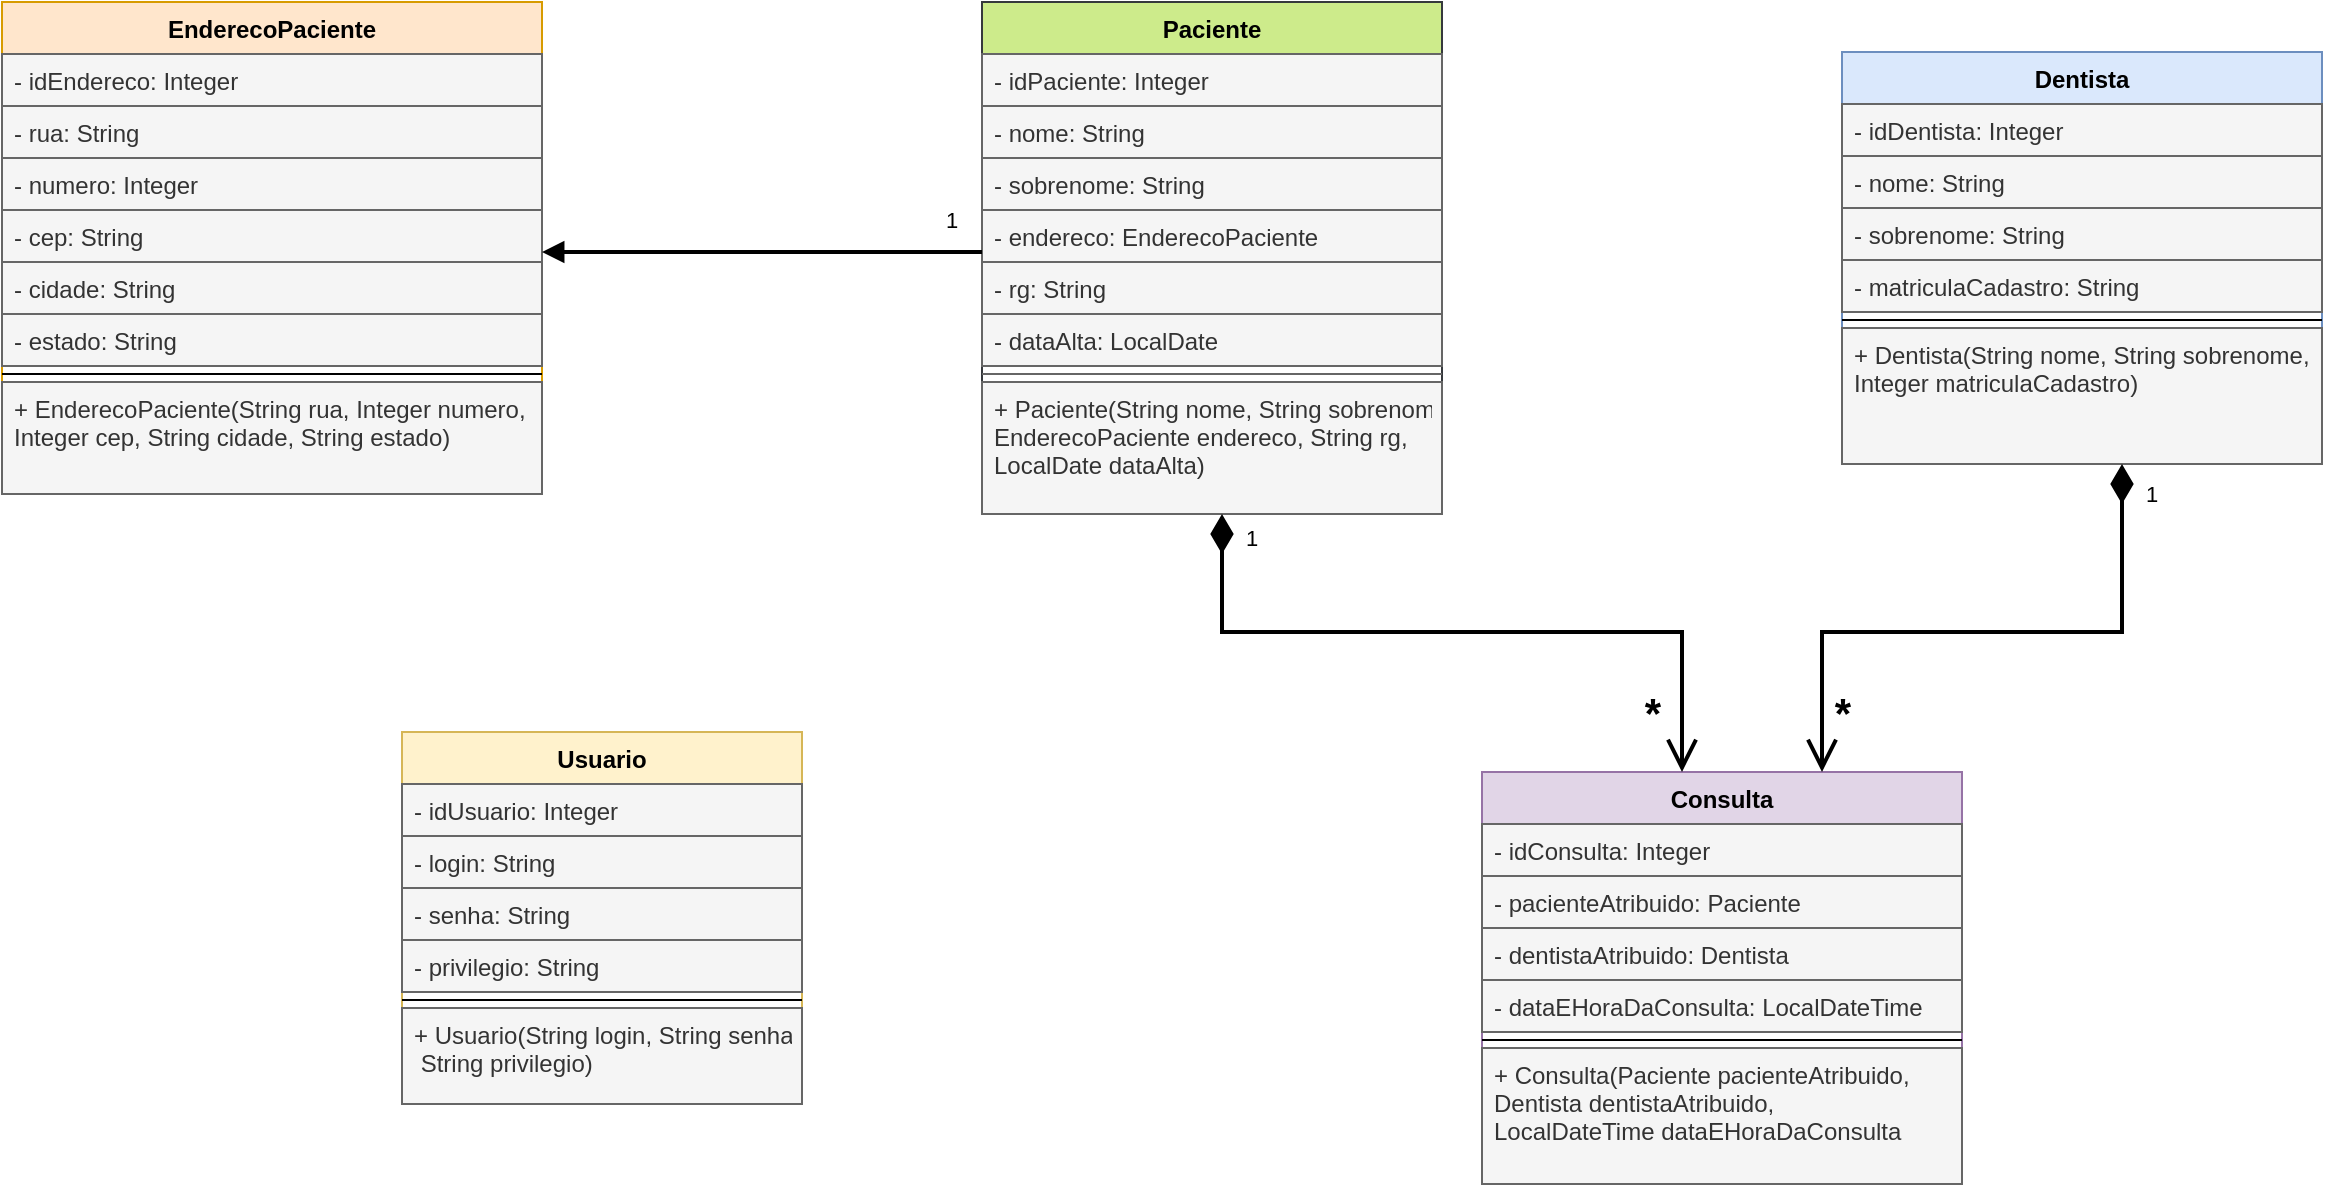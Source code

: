 <mxfile version="20.2.3" type="device"><diagram name="checkPoint" id="0783ab3e-0a74-02c8-0abd-f7b4e66b4bec"><mxGraphModel dx="2412" dy="729" grid="1" gridSize="10" guides="1" tooltips="1" connect="1" arrows="1" fold="1" page="1" pageScale="1" pageWidth="850" pageHeight="1100" background="none" math="0" shadow="0"><root><mxCell id="0"/><mxCell id="1" parent="0"/><mxCell id="_iS3uIck-oqJFIhpEiwa-1" value="Dentista" style="swimlane;fontStyle=1;align=center;verticalAlign=top;childLayout=stackLayout;horizontal=1;startSize=26;horizontalStack=0;resizeParent=1;resizeParentMax=0;resizeLast=0;collapsible=1;marginBottom=0;fillColor=#dae8fc;strokeColor=#6c8ebf;" parent="1" vertex="1"><mxGeometry x="520" y="280" width="240" height="206" as="geometry"/></mxCell><mxCell id="QeN1P3IJ45z95Rlk3Sir-3" value="- idDentista: Integer&#10;" style="text;align=left;verticalAlign=top;spacingLeft=4;spacingRight=4;overflow=hidden;rotatable=0;points=[[0,0.5],[1,0.5]];portConstraint=eastwest;fillColor=#f5f5f5;strokeColor=#666666;fontColor=#333333;" parent="_iS3uIck-oqJFIhpEiwa-1" vertex="1"><mxGeometry y="26" width="240" height="26" as="geometry"/></mxCell><mxCell id="_iS3uIck-oqJFIhpEiwa-2" value="- nome: String" style="text;align=left;verticalAlign=top;spacingLeft=4;spacingRight=4;overflow=hidden;rotatable=0;points=[[0,0.5],[1,0.5]];portConstraint=eastwest;fillColor=#f5f5f5;strokeColor=#666666;fontColor=#333333;" parent="_iS3uIck-oqJFIhpEiwa-1" vertex="1"><mxGeometry y="52" width="240" height="26" as="geometry"/></mxCell><mxCell id="_iS3uIck-oqJFIhpEiwa-5" value="- sobrenome: String" style="text;strokeColor=#666666;fillColor=#f5f5f5;align=left;verticalAlign=top;spacingLeft=4;spacingRight=4;overflow=hidden;rotatable=0;points=[[0,0.5],[1,0.5]];portConstraint=eastwest;fontColor=#333333;" parent="_iS3uIck-oqJFIhpEiwa-1" vertex="1"><mxGeometry y="78" width="240" height="26" as="geometry"/></mxCell><mxCell id="_iS3uIck-oqJFIhpEiwa-6" value="- matriculaCadastro: String" style="text;strokeColor=#666666;fillColor=#f5f5f5;align=left;verticalAlign=top;spacingLeft=4;spacingRight=4;overflow=hidden;rotatable=0;points=[[0,0.5],[1,0.5]];portConstraint=eastwest;fontColor=#333333;" parent="_iS3uIck-oqJFIhpEiwa-1" vertex="1"><mxGeometry y="104" width="240" height="26" as="geometry"/></mxCell><mxCell id="_iS3uIck-oqJFIhpEiwa-3" value="" style="line;strokeWidth=1;fillColor=none;align=left;verticalAlign=middle;spacingTop=-1;spacingLeft=3;spacingRight=3;rotatable=0;labelPosition=right;points=[];portConstraint=eastwest;" parent="_iS3uIck-oqJFIhpEiwa-1" vertex="1"><mxGeometry y="130" width="240" height="8" as="geometry"/></mxCell><mxCell id="_iS3uIck-oqJFIhpEiwa-4" value="+ Dentista(String nome, String sobrenome, &#10;Integer matriculaCadastro)" style="text;strokeColor=#666666;fillColor=#f5f5f5;align=left;verticalAlign=top;spacingLeft=4;spacingRight=4;overflow=hidden;rotatable=0;points=[[0,0.5],[1,0.5]];portConstraint=eastwest;fontColor=#333333;" parent="_iS3uIck-oqJFIhpEiwa-1" vertex="1"><mxGeometry y="138" width="240" height="68" as="geometry"/></mxCell><mxCell id="_iS3uIck-oqJFIhpEiwa-7" value="Paciente" style="swimlane;fontStyle=1;align=center;verticalAlign=top;childLayout=stackLayout;horizontal=1;startSize=26;horizontalStack=0;resizeParent=1;resizeParentMax=0;resizeLast=0;collapsible=1;marginBottom=0;fillColor=#cdeb8b;strokeColor=#36393d;" parent="1" vertex="1"><mxGeometry x="90" y="255" width="230" height="256" as="geometry"/></mxCell><mxCell id="QeN1P3IJ45z95Rlk3Sir-2" value="- idPaciente: Integer" style="text;strokeColor=#666666;fillColor=#f5f5f5;align=left;verticalAlign=top;spacingLeft=4;spacingRight=4;overflow=hidden;rotatable=0;points=[[0,0.5],[1,0.5]];portConstraint=eastwest;fontColor=#333333;" parent="_iS3uIck-oqJFIhpEiwa-7" vertex="1"><mxGeometry y="26" width="230" height="26" as="geometry"/></mxCell><mxCell id="_iS3uIck-oqJFIhpEiwa-8" value="- nome: String" style="text;strokeColor=#666666;fillColor=#f5f5f5;align=left;verticalAlign=top;spacingLeft=4;spacingRight=4;overflow=hidden;rotatable=0;points=[[0,0.5],[1,0.5]];portConstraint=eastwest;fontColor=#333333;" parent="_iS3uIck-oqJFIhpEiwa-7" vertex="1"><mxGeometry y="52" width="230" height="26" as="geometry"/></mxCell><mxCell id="_iS3uIck-oqJFIhpEiwa-11" value="- sobrenome: String" style="text;strokeColor=#666666;fillColor=#f5f5f5;align=left;verticalAlign=top;spacingLeft=4;spacingRight=4;overflow=hidden;rotatable=0;points=[[0,0.5],[1,0.5]];portConstraint=eastwest;fontColor=#333333;" parent="_iS3uIck-oqJFIhpEiwa-7" vertex="1"><mxGeometry y="78" width="230" height="26" as="geometry"/></mxCell><mxCell id="_iS3uIck-oqJFIhpEiwa-12" value="- endereco: EnderecoPaciente" style="text;strokeColor=#666666;fillColor=#f5f5f5;align=left;verticalAlign=top;spacingLeft=4;spacingRight=4;overflow=hidden;rotatable=0;points=[[0,0.5],[1,0.5]];portConstraint=eastwest;fontColor=#333333;" parent="_iS3uIck-oqJFIhpEiwa-7" vertex="1"><mxGeometry y="104" width="230" height="26" as="geometry"/></mxCell><mxCell id="_iS3uIck-oqJFIhpEiwa-13" value="- rg: String" style="text;strokeColor=#666666;fillColor=#f5f5f5;align=left;verticalAlign=top;spacingLeft=4;spacingRight=4;overflow=hidden;rotatable=0;points=[[0,0.5],[1,0.5]];portConstraint=eastwest;fontColor=#333333;" parent="_iS3uIck-oqJFIhpEiwa-7" vertex="1"><mxGeometry y="130" width="230" height="26" as="geometry"/></mxCell><mxCell id="_iS3uIck-oqJFIhpEiwa-14" value="- dataAlta: LocalDate" style="text;strokeColor=#666666;fillColor=#f5f5f5;align=left;verticalAlign=top;spacingLeft=4;spacingRight=4;overflow=hidden;rotatable=0;points=[[0,0.5],[1,0.5]];portConstraint=eastwest;fontColor=#333333;" parent="_iS3uIck-oqJFIhpEiwa-7" vertex="1"><mxGeometry y="156" width="230" height="26" as="geometry"/></mxCell><mxCell id="_iS3uIck-oqJFIhpEiwa-9" value="" style="line;strokeWidth=1;fillColor=#f5f5f5;align=left;verticalAlign=middle;spacingTop=-1;spacingLeft=3;spacingRight=3;rotatable=0;labelPosition=right;points=[];portConstraint=eastwest;fontColor=#333333;strokeColor=#666666;" parent="_iS3uIck-oqJFIhpEiwa-7" vertex="1"><mxGeometry y="182" width="230" height="8" as="geometry"/></mxCell><mxCell id="_iS3uIck-oqJFIhpEiwa-10" value="+ Paciente(String nome, String sobrenome, &#10;EnderecoPaciente endereco, String rg, &#10;LocalDate dataAlta)" style="text;strokeColor=#666666;fillColor=#f5f5f5;align=left;verticalAlign=top;spacingLeft=4;spacingRight=4;overflow=hidden;rotatable=0;points=[[0,0.5],[1,0.5]];portConstraint=eastwest;fontColor=#333333;" parent="_iS3uIck-oqJFIhpEiwa-7" vertex="1"><mxGeometry y="190" width="230" height="66" as="geometry"/></mxCell><mxCell id="_iS3uIck-oqJFIhpEiwa-15" value="EnderecoPaciente" style="swimlane;fontStyle=1;align=center;verticalAlign=top;childLayout=stackLayout;horizontal=1;startSize=26;horizontalStack=0;resizeParent=1;resizeParentMax=0;resizeLast=0;collapsible=1;marginBottom=0;fillColor=#ffe6cc;strokeColor=#d79b00;" parent="1" vertex="1"><mxGeometry x="-400" y="255" width="270" height="246" as="geometry"/></mxCell><mxCell id="QeN1P3IJ45z95Rlk3Sir-1" value="- idEndereco: Integer" style="text;strokeColor=#666666;fillColor=#f5f5f5;align=left;verticalAlign=top;spacingLeft=4;spacingRight=4;overflow=hidden;rotatable=0;points=[[0,0.5],[1,0.5]];portConstraint=eastwest;fontColor=#333333;" parent="_iS3uIck-oqJFIhpEiwa-15" vertex="1"><mxGeometry y="26" width="270" height="26" as="geometry"/></mxCell><mxCell id="_iS3uIck-oqJFIhpEiwa-16" value="- rua: String" style="text;strokeColor=#666666;fillColor=#f5f5f5;align=left;verticalAlign=top;spacingLeft=4;spacingRight=4;overflow=hidden;rotatable=0;points=[[0,0.5],[1,0.5]];portConstraint=eastwest;fontColor=#333333;" parent="_iS3uIck-oqJFIhpEiwa-15" vertex="1"><mxGeometry y="52" width="270" height="26" as="geometry"/></mxCell><mxCell id="_iS3uIck-oqJFIhpEiwa-19" value="- numero: Integer" style="text;strokeColor=#666666;fillColor=#f5f5f5;align=left;verticalAlign=top;spacingLeft=4;spacingRight=4;overflow=hidden;rotatable=0;points=[[0,0.5],[1,0.5]];portConstraint=eastwest;fontColor=#333333;" parent="_iS3uIck-oqJFIhpEiwa-15" vertex="1"><mxGeometry y="78" width="270" height="26" as="geometry"/></mxCell><mxCell id="_iS3uIck-oqJFIhpEiwa-20" value="- cep: String" style="text;strokeColor=#666666;fillColor=#f5f5f5;align=left;verticalAlign=top;spacingLeft=4;spacingRight=4;overflow=hidden;rotatable=0;points=[[0,0.5],[1,0.5]];portConstraint=eastwest;fontColor=#333333;" parent="_iS3uIck-oqJFIhpEiwa-15" vertex="1"><mxGeometry y="104" width="270" height="26" as="geometry"/></mxCell><mxCell id="_iS3uIck-oqJFIhpEiwa-21" value="- cidade: String" style="text;strokeColor=#666666;fillColor=#f5f5f5;align=left;verticalAlign=top;spacingLeft=4;spacingRight=4;overflow=hidden;rotatable=0;points=[[0,0.5],[1,0.5]];portConstraint=eastwest;fontColor=#333333;" parent="_iS3uIck-oqJFIhpEiwa-15" vertex="1"><mxGeometry y="130" width="270" height="26" as="geometry"/></mxCell><mxCell id="_iS3uIck-oqJFIhpEiwa-22" value="- estado: String" style="text;strokeColor=#666666;fillColor=#f5f5f5;align=left;verticalAlign=top;spacingLeft=4;spacingRight=4;overflow=hidden;rotatable=0;points=[[0,0.5],[1,0.5]];portConstraint=eastwest;fontColor=#333333;" parent="_iS3uIck-oqJFIhpEiwa-15" vertex="1"><mxGeometry y="156" width="270" height="26" as="geometry"/></mxCell><mxCell id="_iS3uIck-oqJFIhpEiwa-17" value="" style="line;strokeWidth=1;fillColor=none;align=left;verticalAlign=middle;spacingTop=-1;spacingLeft=3;spacingRight=3;rotatable=0;labelPosition=right;points=[];portConstraint=eastwest;" parent="_iS3uIck-oqJFIhpEiwa-15" vertex="1"><mxGeometry y="182" width="270" height="8" as="geometry"/></mxCell><mxCell id="_iS3uIck-oqJFIhpEiwa-18" value="+ EnderecoPaciente(String rua, Integer numero, &#10;Integer cep, String cidade, String estado)" style="text;strokeColor=#666666;fillColor=#f5f5f5;align=left;verticalAlign=top;spacingLeft=4;spacingRight=4;overflow=hidden;rotatable=0;points=[[0,0.5],[1,0.5]];portConstraint=eastwest;fontColor=#333333;" parent="_iS3uIck-oqJFIhpEiwa-15" vertex="1"><mxGeometry y="190" width="270" height="56" as="geometry"/></mxCell><mxCell id="_iS3uIck-oqJFIhpEiwa-23" value="Consulta" style="swimlane;fontStyle=1;align=center;verticalAlign=top;childLayout=stackLayout;horizontal=1;startSize=26;horizontalStack=0;resizeParent=1;resizeParentMax=0;resizeLast=0;collapsible=1;marginBottom=0;fillColor=#e1d5e7;strokeColor=#9673a6;" parent="1" vertex="1"><mxGeometry x="340" y="640" width="240" height="206" as="geometry"/></mxCell><mxCell id="QeN1P3IJ45z95Rlk3Sir-5" value="- idConsulta: Integer" style="text;strokeColor=#666666;fillColor=#f5f5f5;align=left;verticalAlign=top;spacingLeft=4;spacingRight=4;overflow=hidden;rotatable=0;points=[[0,0.5],[1,0.5]];portConstraint=eastwest;fontColor=#333333;" parent="_iS3uIck-oqJFIhpEiwa-23" vertex="1"><mxGeometry y="26" width="240" height="26" as="geometry"/></mxCell><mxCell id="_iS3uIck-oqJFIhpEiwa-24" value="- pacienteAtribuido: Paciente" style="text;strokeColor=#666666;fillColor=#f5f5f5;align=left;verticalAlign=top;spacingLeft=4;spacingRight=4;overflow=hidden;rotatable=0;points=[[0,0.5],[1,0.5]];portConstraint=eastwest;fontColor=#333333;" parent="_iS3uIck-oqJFIhpEiwa-23" vertex="1"><mxGeometry y="52" width="240" height="26" as="geometry"/></mxCell><mxCell id="_iS3uIck-oqJFIhpEiwa-27" value="- dentistaAtribuido: Dentista" style="text;strokeColor=#666666;fillColor=#f5f5f5;align=left;verticalAlign=top;spacingLeft=4;spacingRight=4;overflow=hidden;rotatable=0;points=[[0,0.5],[1,0.5]];portConstraint=eastwest;fontColor=#333333;" parent="_iS3uIck-oqJFIhpEiwa-23" vertex="1"><mxGeometry y="78" width="240" height="26" as="geometry"/></mxCell><mxCell id="_iS3uIck-oqJFIhpEiwa-28" value="- dataEHoraDaConsulta: LocalDateTime" style="text;strokeColor=#666666;fillColor=#f5f5f5;align=left;verticalAlign=top;spacingLeft=4;spacingRight=4;overflow=hidden;rotatable=0;points=[[0,0.5],[1,0.5]];portConstraint=eastwest;fontColor=#333333;" parent="_iS3uIck-oqJFIhpEiwa-23" vertex="1"><mxGeometry y="104" width="240" height="26" as="geometry"/></mxCell><mxCell id="_iS3uIck-oqJFIhpEiwa-25" value="" style="line;strokeWidth=1;fillColor=none;align=left;verticalAlign=middle;spacingTop=-1;spacingLeft=3;spacingRight=3;rotatable=0;labelPosition=right;points=[];portConstraint=eastwest;" parent="_iS3uIck-oqJFIhpEiwa-23" vertex="1"><mxGeometry y="130" width="240" height="8" as="geometry"/></mxCell><mxCell id="_iS3uIck-oqJFIhpEiwa-26" value="+ Consulta(Paciente pacienteAtribuido,&#10;Dentista dentistaAtribuido, &#10;LocalDateTime dataEHoraDaConsulta" style="text;strokeColor=#666666;fillColor=#f5f5f5;align=left;verticalAlign=top;spacingLeft=4;spacingRight=4;overflow=hidden;rotatable=0;points=[[0,0.5],[1,0.5]];portConstraint=eastwest;fontColor=#333333;" parent="_iS3uIck-oqJFIhpEiwa-23" vertex="1"><mxGeometry y="138" width="240" height="68" as="geometry"/></mxCell><mxCell id="_iS3uIck-oqJFIhpEiwa-29" value="Usuario" style="swimlane;fontStyle=1;align=center;verticalAlign=top;childLayout=stackLayout;horizontal=1;startSize=26;horizontalStack=0;resizeParent=1;resizeParentMax=0;resizeLast=0;collapsible=1;marginBottom=0;fillColor=#fff2cc;strokeColor=#d6b656;" parent="1" vertex="1"><mxGeometry x="-200" y="620" width="200" height="186" as="geometry"/></mxCell><mxCell id="QeN1P3IJ45z95Rlk3Sir-4" value="- idUsuario: Integer" style="text;strokeColor=#666666;fillColor=#f5f5f5;align=left;verticalAlign=top;spacingLeft=4;spacingRight=4;overflow=hidden;rotatable=0;points=[[0,0.5],[1,0.5]];portConstraint=eastwest;fontColor=#333333;" parent="_iS3uIck-oqJFIhpEiwa-29" vertex="1"><mxGeometry y="26" width="200" height="26" as="geometry"/></mxCell><mxCell id="_iS3uIck-oqJFIhpEiwa-30" value="- login: String" style="text;strokeColor=#666666;fillColor=#f5f5f5;align=left;verticalAlign=top;spacingLeft=4;spacingRight=4;overflow=hidden;rotatable=0;points=[[0,0.5],[1,0.5]];portConstraint=eastwest;fontColor=#333333;" parent="_iS3uIck-oqJFIhpEiwa-29" vertex="1"><mxGeometry y="52" width="200" height="26" as="geometry"/></mxCell><mxCell id="_iS3uIck-oqJFIhpEiwa-37" value="- senha: String" style="text;strokeColor=#666666;fillColor=#f5f5f5;align=left;verticalAlign=top;spacingLeft=4;spacingRight=4;overflow=hidden;rotatable=0;points=[[0,0.5],[1,0.5]];portConstraint=eastwest;fontColor=#333333;" parent="_iS3uIck-oqJFIhpEiwa-29" vertex="1"><mxGeometry y="78" width="200" height="26" as="geometry"/></mxCell><mxCell id="_iS3uIck-oqJFIhpEiwa-38" value="- privilegio: String" style="text;align=left;verticalAlign=top;spacingLeft=4;spacingRight=4;overflow=hidden;rotatable=0;points=[[0,0.5],[1,0.5]];portConstraint=eastwest;fillColor=#f5f5f5;fontColor=#333333;strokeColor=#666666;" parent="_iS3uIck-oqJFIhpEiwa-29" vertex="1"><mxGeometry y="104" width="200" height="26" as="geometry"/></mxCell><mxCell id="_iS3uIck-oqJFIhpEiwa-31" value="" style="line;strokeWidth=1;fillColor=none;align=left;verticalAlign=middle;spacingTop=-1;spacingLeft=3;spacingRight=3;rotatable=0;labelPosition=right;points=[];portConstraint=eastwest;" parent="_iS3uIck-oqJFIhpEiwa-29" vertex="1"><mxGeometry y="130" width="200" height="8" as="geometry"/></mxCell><mxCell id="_iS3uIck-oqJFIhpEiwa-32" value="+ Usuario(String login, String senha,&#10; String privilegio)" style="text;strokeColor=#666666;fillColor=#f5f5f5;align=left;verticalAlign=top;spacingLeft=4;spacingRight=4;overflow=hidden;rotatable=0;points=[[0,0.5],[1,0.5]];portConstraint=eastwest;fontColor=#333333;" parent="_iS3uIck-oqJFIhpEiwa-29" vertex="1"><mxGeometry y="138" width="200" height="48" as="geometry"/></mxCell><mxCell id="_iS3uIck-oqJFIhpEiwa-39" value="1" style="endArrow=open;html=1;endSize=12;startArrow=diamondThin;startSize=14;startFill=1;edgeStyle=orthogonalEdgeStyle;align=left;verticalAlign=bottom;strokeWidth=2;rounded=0;" parent="1" source="_iS3uIck-oqJFIhpEiwa-7" target="_iS3uIck-oqJFIhpEiwa-23" edge="1"><mxGeometry x="-0.882" y="10" relative="1" as="geometry"><mxPoint x="210" y="500" as="sourcePoint"/><mxPoint x="440" y="640" as="targetPoint"/><Array as="points"><mxPoint x="210" y="570"/><mxPoint x="440" y="570"/></Array><mxPoint as="offset"/></mxGeometry></mxCell><mxCell id="_iS3uIck-oqJFIhpEiwa-44" value="*" style="edgeLabel;html=1;align=center;verticalAlign=middle;resizable=0;points=[];fontSize=21;fontFamily=Helvetica;fontColor=default;fontStyle=1" parent="_iS3uIck-oqJFIhpEiwa-39" vertex="1" connectable="0"><mxGeometry relative="1" as="geometry"><mxPoint x="94" y="40" as="offset"/></mxGeometry></mxCell><mxCell id="_iS3uIck-oqJFIhpEiwa-45" value="*" style="edgeLabel;html=1;align=center;verticalAlign=middle;resizable=0;points=[];fontSize=21;fontFamily=Helvetica;fontColor=default;fontStyle=1" parent="_iS3uIck-oqJFIhpEiwa-39" vertex="1" connectable="0"><mxGeometry x="0.09" y="-3" relative="1" as="geometry"><mxPoint x="173" y="37" as="offset"/></mxGeometry></mxCell><mxCell id="_iS3uIck-oqJFIhpEiwa-40" value="1" style="endArrow=open;html=1;endSize=12;startArrow=diamondThin;startSize=14;startFill=1;edgeStyle=orthogonalEdgeStyle;align=left;verticalAlign=bottom;rounded=0;strokeWidth=2;" parent="1" source="_iS3uIck-oqJFIhpEiwa-1" target="_iS3uIck-oqJFIhpEiwa-23" edge="1"><mxGeometry x="-0.841" y="10" relative="1" as="geometry"><mxPoint x="670" y="580" as="sourcePoint"/><mxPoint x="510" y="640" as="targetPoint"/><Array as="points"><mxPoint x="660" y="570"/><mxPoint x="510" y="570"/></Array><mxPoint as="offset"/></mxGeometry></mxCell><mxCell id="_iS3uIck-oqJFIhpEiwa-41" value="" style="endArrow=block;endFill=1;html=1;edgeStyle=orthogonalEdgeStyle;align=left;verticalAlign=top;rounded=0;strokeWidth=2;horizontal=0;" parent="1" source="_iS3uIck-oqJFIhpEiwa-7" target="_iS3uIck-oqJFIhpEiwa-15" edge="1"><mxGeometry x="-1" relative="1" as="geometry"><mxPoint x="-40" y="680" as="sourcePoint"/><mxPoint x="-40" y="190" as="targetPoint"/><Array as="points"><mxPoint x="20" y="380"/><mxPoint x="20" y="380"/></Array></mxGeometry></mxCell><mxCell id="_iS3uIck-oqJFIhpEiwa-42" value="1" style="edgeLabel;resizable=0;html=1;align=left;verticalAlign=bottom;" parent="_iS3uIck-oqJFIhpEiwa-41" connectable="0" vertex="1"><mxGeometry x="-1" relative="1" as="geometry"><mxPoint x="-20" y="-8" as="offset"/></mxGeometry></mxCell></root></mxGraphModel></diagram></mxfile>